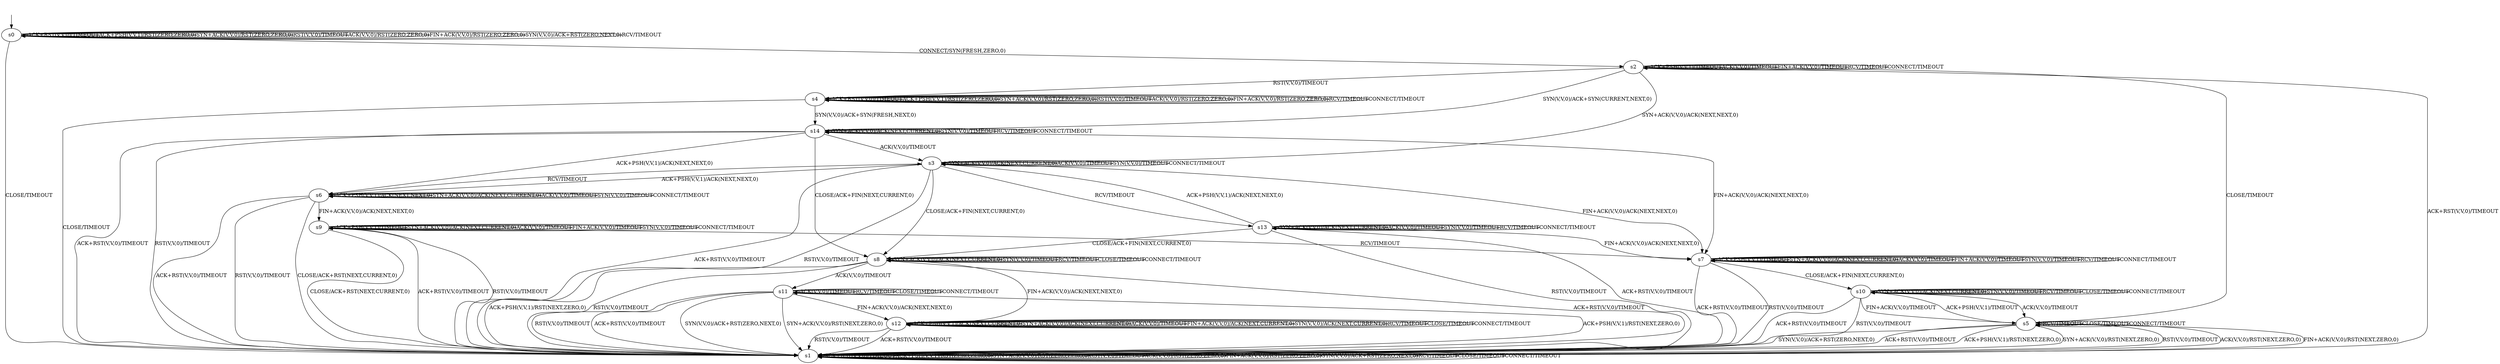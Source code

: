 digraph TCP_Linux_Client2 {
s0 [label="s0"];
s1 [label="s1"];
s2 [label="s2"];
s3 [label="s3"];
s4 [label="s4"];
s5 [label="s5"];
s6 [label="s6"];
s7 [label="s7"];
s8 [label="s8"];
s9 [label="s9"];
s10 [label="s10"];
s11 [label="s11"];
s12 [label="s12"];
s13 [label="s13"];
s14 [label="s14"];
s0 -> s0 [label="ACK+RST(V,V,0)/TIMEOUT"];
s0 -> s0 [label="ACK+PSH(V,V,1)/RST(ZERO,ZERO,0)"];
s0 -> s0 [label="SYN+ACK(V,V,0)/RST(ZERO,ZERO,0)"];
s0 -> s0 [label="RST(V,V,0)/TIMEOUT"];
s0 -> s0 [label="ACK(V,V,0)/RST(ZERO,ZERO,0)"];
s0 -> s0 [label="FIN+ACK(V,V,0)/RST(ZERO,ZERO,0)"];
s0 -> s0 [label="SYN(V,V,0)/ACK+RST(ZERO,NEXT,0)"];
s0 -> s0 [label="RCV/TIMEOUT"];
s0 -> s1 [label="CLOSE/TIMEOUT"];
s0 -> s2 [label="CONNECT/SYN(FRESH,ZERO,0)"];
s1 -> s1 [label="ACK+RST(V,V,0)/TIMEOUT"];
s1 -> s1 [label="ACK+PSH(V,V,1)/RST(ZERO,ZERO,0)"];
s1 -> s1 [label="SYN+ACK(V,V,0)/RST(ZERO,ZERO,0)"];
s1 -> s1 [label="RST(V,V,0)/TIMEOUT"];
s1 -> s1 [label="ACK(V,V,0)/RST(ZERO,ZERO,0)"];
s1 -> s1 [label="FIN+ACK(V,V,0)/RST(ZERO,ZERO,0)"];
s1 -> s1 [label="SYN(V,V,0)/ACK+RST(ZERO,NEXT,0)"];
s1 -> s1 [label="RCV/TIMEOUT"];
s1 -> s1 [label="CLOSE/TIMEOUT"];
s1 -> s1 [label="CONNECT/TIMEOUT"];
s2 -> s1 [label="ACK+RST(V,V,0)/TIMEOUT"];
s2 -> s2 [label="ACK+PSH(V,V,1)/TIMEOUT"];
s2 -> s3 [label="SYN+ACK(V,V,0)/ACK(NEXT,NEXT,0)"];
s2 -> s4 [label="RST(V,V,0)/TIMEOUT"];
s2 -> s2 [label="ACK(V,V,0)/TIMEOUT"];
s2 -> s2 [label="FIN+ACK(V,V,0)/TIMEOUT"];
s2 -> s14 [label="SYN(V,V,0)/ACK+SYN(CURRENT,NEXT,0)"];
s2 -> s2 [label="RCV/TIMEOUT"];
s2 -> s5 [label="CLOSE/TIMEOUT"];
s2 -> s2 [label="CONNECT/TIMEOUT"];
s3 -> s1 [label="ACK+RST(V,V,0)/TIMEOUT"];
s3 -> s6 [label="ACK+PSH(V,V,1)/ACK(NEXT,NEXT,0)"];
s3 -> s3 [label="SYN+ACK(V,V,0)/ACK(NEXT,CURRENT,0)"];
s3 -> s1 [label="RST(V,V,0)/TIMEOUT"];
s3 -> s3 [label="ACK(V,V,0)/TIMEOUT"];
s3 -> s7 [label="FIN+ACK(V,V,0)/ACK(NEXT,NEXT,0)"];
s3 -> s3 [label="SYN(V,V,0)/TIMEOUT"];
s3 -> s13 [label="RCV/TIMEOUT"];
s3 -> s8 [label="CLOSE/ACK+FIN(NEXT,CURRENT,0)"];
s3 -> s3 [label="CONNECT/TIMEOUT"];
s4 -> s4 [label="ACK+RST(V,V,0)/TIMEOUT"];
s4 -> s4 [label="ACK+PSH(V,V,1)/RST(ZERO,ZERO,0)"];
s4 -> s4 [label="SYN+ACK(V,V,0)/RST(ZERO,ZERO,0)"];
s4 -> s4 [label="RST(V,V,0)/TIMEOUT"];
s4 -> s4 [label="ACK(V,V,0)/RST(ZERO,ZERO,0)"];
s4 -> s4 [label="FIN+ACK(V,V,0)/RST(ZERO,ZERO,0)"];
s4 -> s14 [label="SYN(V,V,0)/ACK+SYN(FRESH,NEXT,0)"];
s4 -> s4 [label="RCV/TIMEOUT"];
s4 -> s1 [label="CLOSE/TIMEOUT"];
s4 -> s4 [label="CONNECT/TIMEOUT"];
s5 -> s1 [label="ACK+RST(V,V,0)/TIMEOUT"];
s5 -> s1 [label="ACK+PSH(V,V,1)/RST(NEXT,ZERO,0)"];
s5 -> s1 [label="SYN+ACK(V,V,0)/RST(NEXT,ZERO,0)"];
s5 -> s1 [label="RST(V,V,0)/TIMEOUT"];
s5 -> s1 [label="ACK(V,V,0)/RST(NEXT,ZERO,0)"];
s5 -> s1 [label="FIN+ACK(V,V,0)/RST(NEXT,ZERO,0)"];
s5 -> s1 [label="SYN(V,V,0)/ACK+RST(ZERO,NEXT,0)"];
s5 -> s5 [label="RCV/TIMEOUT"];
s5 -> s5 [label="CLOSE/TIMEOUT"];
s5 -> s5 [label="CONNECT/TIMEOUT"];
s6 -> s1 [label="ACK+RST(V,V,0)/TIMEOUT"];
s6 -> s6 [label="ACK+PSH(V,V,1)/ACK(NEXT,NEXT,0)"];
s6 -> s6 [label="SYN+ACK(V,V,0)/ACK(NEXT,CURRENT,0)"];
s6 -> s1 [label="RST(V,V,0)/TIMEOUT"];
s6 -> s6 [label="ACK(V,V,0)/TIMEOUT"];
s6 -> s9 [label="FIN+ACK(V,V,0)/ACK(NEXT,NEXT,0)"];
s6 -> s6 [label="SYN(V,V,0)/TIMEOUT"];
s6 -> s3 [label="RCV/TIMEOUT"];
s6 -> s1 [label="CLOSE/ACK+RST(NEXT,CURRENT,0)"];
s6 -> s6 [label="CONNECT/TIMEOUT"];
s7 -> s1 [label="ACK+RST(V,V,0)/TIMEOUT"];
s7 -> s7 [label="ACK+PSH(V,V,1)/TIMEOUT"];
s7 -> s7 [label="SYN+ACK(V,V,0)/ACK(NEXT,CURRENT,0)"];
s7 -> s1 [label="RST(V,V,0)/TIMEOUT"];
s7 -> s7 [label="ACK(V,V,0)/TIMEOUT"];
s7 -> s7 [label="FIN+ACK(V,V,0)/TIMEOUT"];
s7 -> s7 [label="SYN(V,V,0)/TIMEOUT"];
s7 -> s7 [label="RCV/TIMEOUT"];
s7 -> s10 [label="CLOSE/ACK+FIN(NEXT,CURRENT,0)"];
s7 -> s7 [label="CONNECT/TIMEOUT"];
s8 -> s1 [label="ACK+RST(V,V,0)/TIMEOUT"];
s8 -> s1 [label="ACK+PSH(V,V,1)/RST(NEXT,ZERO,0)"];
s8 -> s8 [label="SYN+ACK(V,V,0)/ACK(NEXT,CURRENT,0)"];
s8 -> s1 [label="RST(V,V,0)/TIMEOUT"];
s8 -> s11 [label="ACK(V,V,0)/TIMEOUT"];
s8 -> s12 [label="FIN+ACK(V,V,0)/ACK(NEXT,NEXT,0)"];
s8 -> s8 [label="SYN(V,V,0)/TIMEOUT"];
s8 -> s8 [label="RCV/TIMEOUT"];
s8 -> s8 [label="CLOSE/TIMEOUT"];
s8 -> s8 [label="CONNECT/TIMEOUT"];
s9 -> s1 [label="ACK+RST(V,V,0)/TIMEOUT"];
s9 -> s9 [label="ACK+PSH(V,V,1)/TIMEOUT"];
s9 -> s9 [label="SYN+ACK(V,V,0)/ACK(NEXT,CURRENT,0)"];
s9 -> s1 [label="RST(V,V,0)/TIMEOUT"];
s9 -> s9 [label="ACK(V,V,0)/TIMEOUT"];
s9 -> s9 [label="FIN+ACK(V,V,0)/TIMEOUT"];
s9 -> s9 [label="SYN(V,V,0)/TIMEOUT"];
s9 -> s7 [label="RCV/TIMEOUT"];
s9 -> s1 [label="CLOSE/ACK+RST(NEXT,CURRENT,0)"];
s9 -> s9 [label="CONNECT/TIMEOUT"];
s10 -> s1 [label="ACK+RST(V,V,0)/TIMEOUT"];
s10 -> s5 [label="ACK+PSH(V,V,1)/TIMEOUT"];
s10 -> s10 [label="SYN+ACK(V,V,0)/ACK(NEXT,CURRENT,0)"];
s10 -> s1 [label="RST(V,V,0)/TIMEOUT"];
s10 -> s5 [label="ACK(V,V,0)/TIMEOUT"];
s10 -> s5 [label="FIN+ACK(V,V,0)/TIMEOUT"];
s10 -> s10 [label="SYN(V,V,0)/TIMEOUT"];
s10 -> s10 [label="RCV/TIMEOUT"];
s10 -> s10 [label="CLOSE/TIMEOUT"];
s10 -> s10 [label="CONNECT/TIMEOUT"];
s11 -> s1 [label="ACK+RST(V,V,0)/TIMEOUT"];
s11 -> s1 [label="ACK+PSH(V,V,1)/RST(NEXT,ZERO,0)"];
s11 -> s1 [label="SYN+ACK(V,V,0)/RST(NEXT,ZERO,0)"];
s11 -> s1 [label="RST(V,V,0)/TIMEOUT"];
s11 -> s11 [label="ACK(V,V,0)/TIMEOUT"];
s11 -> s12 [label="FIN+ACK(V,V,0)/ACK(NEXT,NEXT,0)"];
s11 -> s1 [label="SYN(V,V,0)/ACK+RST(ZERO,NEXT,0)"];
s11 -> s11 [label="RCV/TIMEOUT"];
s11 -> s11 [label="CLOSE/TIMEOUT"];
s11 -> s11 [label="CONNECT/TIMEOUT"];
s12 -> s1 [label="ACK+RST(V,V,0)/TIMEOUT"];
s12 -> s12 [label="ACK+PSH(V,V,1)/ACK(NEXT,CURRENT,0)"];
s12 -> s12 [label="SYN+ACK(V,V,0)/ACK(NEXT,CURRENT,0)"];
s12 -> s1 [label="RST(V,V,0)/TIMEOUT"];
s12 -> s12 [label="ACK(V,V,0)/TIMEOUT"];
s12 -> s12 [label="FIN+ACK(V,V,0)/ACK(NEXT,CURRENT,0)"];
s12 -> s12 [label="SYN(V,V,0)/ACK(NEXT,CURRENT,0)"];
s12 -> s12 [label="RCV/TIMEOUT"];
s12 -> s12 [label="CLOSE/TIMEOUT"];
s12 -> s12 [label="CONNECT/TIMEOUT"];
s13 -> s1 [label="ACK+RST(V,V,0)/TIMEOUT"];
s13 -> s3 [label="ACK+PSH(V,V,1)/ACK(NEXT,NEXT,0)"];
s13 -> s13 [label="SYN+ACK(V,V,0)/ACK(NEXT,CURRENT,0)"];
s13 -> s1 [label="RST(V,V,0)/TIMEOUT"];
s13 -> s13 [label="ACK(V,V,0)/TIMEOUT"];
s13 -> s7 [label="FIN+ACK(V,V,0)/ACK(NEXT,NEXT,0)"];
s13 -> s13 [label="SYN(V,V,0)/TIMEOUT"];
s13 -> s13 [label="RCV/TIMEOUT"];
s13 -> s8 [label="CLOSE/ACK+FIN(NEXT,CURRENT,0)"];
s13 -> s13 [label="CONNECT/TIMEOUT"];
s14 -> s1 [label="ACK+RST(V,V,0)/TIMEOUT"];
s14 -> s6 [label="ACK+PSH(V,V,1)/ACK(NEXT,NEXT,0)"];
s14 -> s14 [label="SYN+ACK(V,V,0)/ACK(NEXT,CURRENT,0)"];
s14 -> s1 [label="RST(V,V,0)/TIMEOUT"];
s14 -> s3 [label="ACK(V,V,0)/TIMEOUT"];
s14 -> s7 [label="FIN+ACK(V,V,0)/ACK(NEXT,NEXT,0)"];
s14 -> s14 [label="SYN(V,V,0)/TIMEOUT"];
s14 -> s14 [label="RCV/TIMEOUT"];
s14 -> s8 [label="CLOSE/ACK+FIN(NEXT,CURRENT,0)"];
s14 -> s14 [label="CONNECT/TIMEOUT"];
__start0 [shape=none, label=""];
__start0 -> s0 [label=""];
}
